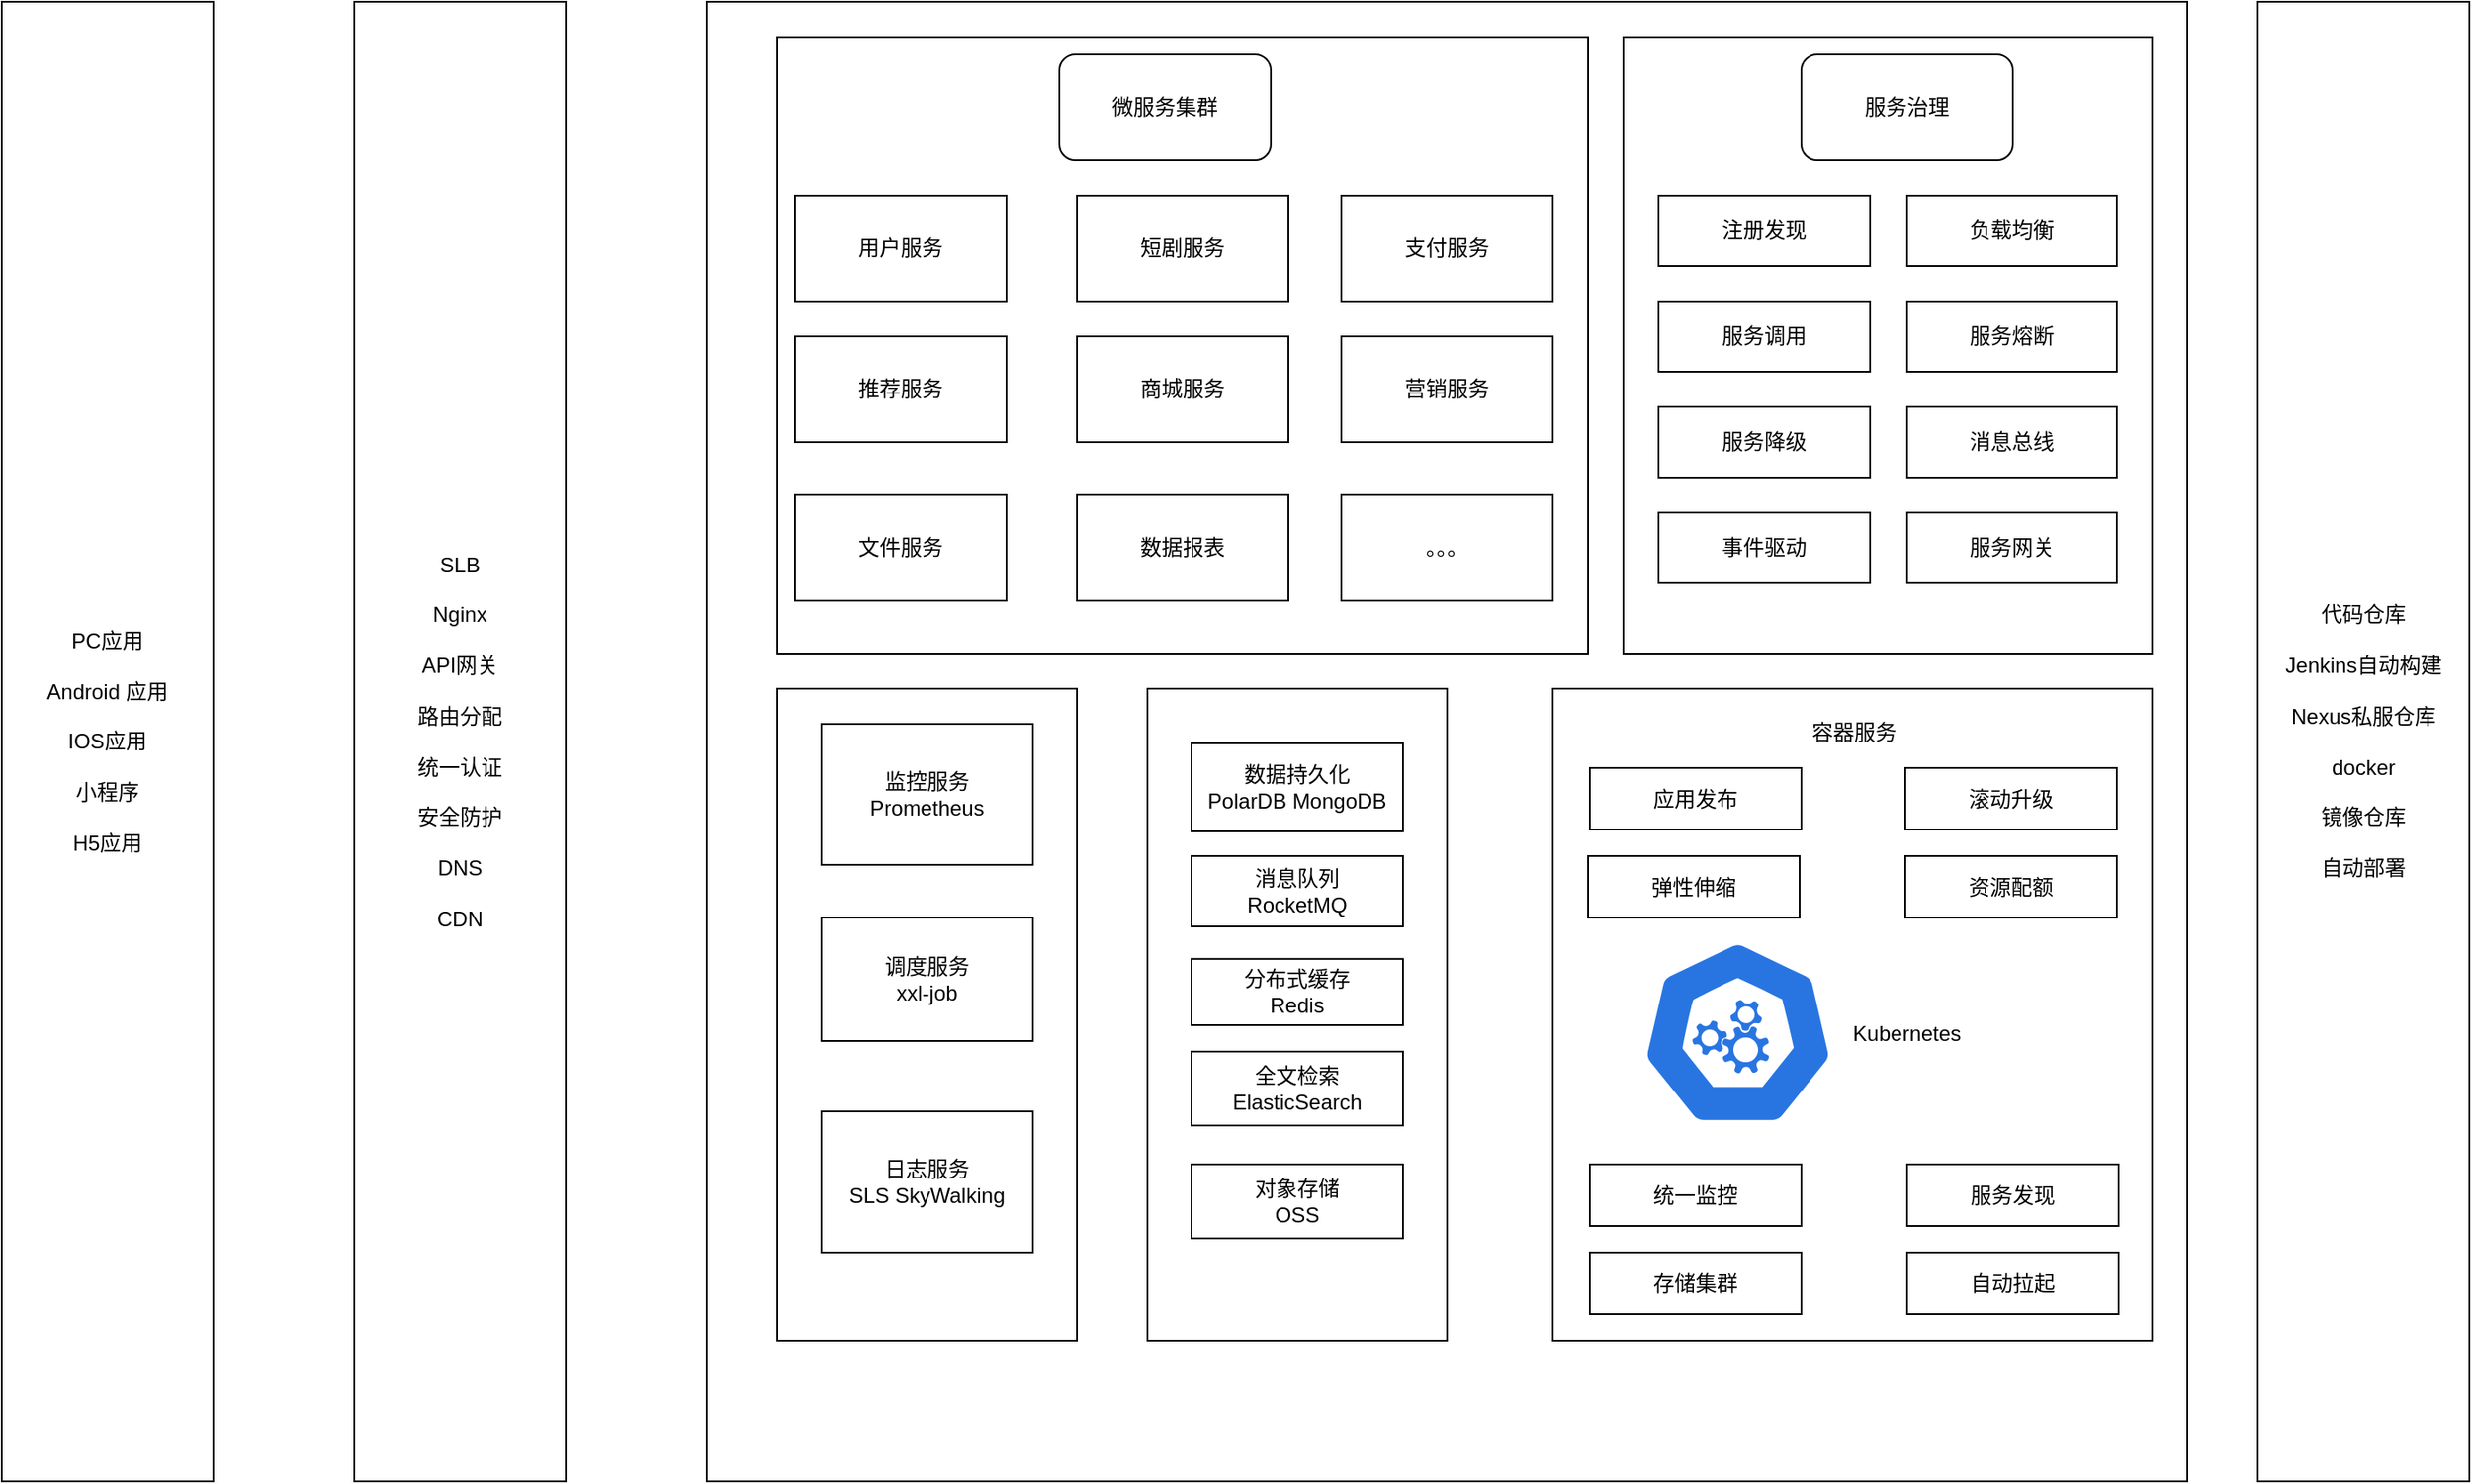 <mxfile version="24.5.4" type="github">
  <diagram name="第 1 页" id="hvREsb8r1cl1gpEjWpVE">
    <mxGraphModel dx="1026" dy="651" grid="1" gridSize="10" guides="1" tooltips="1" connect="1" arrows="1" fold="1" page="1" pageScale="1" pageWidth="827" pageHeight="1169" math="0" shadow="0">
      <root>
        <mxCell id="0" />
        <mxCell id="1" parent="0" />
        <mxCell id="B9XWKBzIaASIvJAbRW1I-8" value="&lt;div&gt;PC应用&lt;/div&gt;&lt;div&gt;&lt;br&gt;&lt;/div&gt;&lt;div&gt;Android 应用&lt;/div&gt;&lt;div&gt;&lt;br&gt;&lt;/div&gt;&lt;div&gt;IOS应用&lt;/div&gt;&lt;div&gt;&lt;br&gt;&lt;/div&gt;&lt;div&gt;小程序&lt;/div&gt;&lt;div&gt;&lt;br&gt;&lt;/div&gt;&lt;div&gt;H5应用&lt;/div&gt;" style="rounded=0;whiteSpace=wrap;html=1;" vertex="1" parent="1">
          <mxGeometry x="160" y="120" width="120" height="840" as="geometry" />
        </mxCell>
        <mxCell id="B9XWKBzIaASIvJAbRW1I-9" value="SLB&lt;div&gt;&lt;br&gt;&lt;/div&gt;&lt;div&gt;Nginx&lt;/div&gt;&lt;div&gt;&lt;br&gt;&lt;/div&gt;&lt;div&gt;API网关&lt;/div&gt;&lt;div&gt;&lt;br&gt;&lt;/div&gt;&lt;div&gt;路由分配&lt;/div&gt;&lt;div&gt;&lt;br&gt;&lt;/div&gt;&lt;div&gt;统一认证&lt;/div&gt;&lt;div&gt;&lt;br&gt;&lt;/div&gt;&lt;div&gt;安全防护&lt;/div&gt;&lt;div&gt;&lt;br&gt;&lt;/div&gt;&lt;div&gt;DNS&lt;/div&gt;&lt;div&gt;&lt;br&gt;&lt;/div&gt;&lt;div&gt;CDN&lt;/div&gt;" style="rounded=0;whiteSpace=wrap;html=1;" vertex="1" parent="1">
          <mxGeometry x="360" y="120" width="120" height="840" as="geometry" />
        </mxCell>
        <mxCell id="B9XWKBzIaASIvJAbRW1I-10" value="" style="rounded=0;whiteSpace=wrap;html=1;" vertex="1" parent="1">
          <mxGeometry x="560" y="120" width="840" height="840" as="geometry" />
        </mxCell>
        <mxCell id="B9XWKBzIaASIvJAbRW1I-11" value="" style="rounded=0;whiteSpace=wrap;html=1;" vertex="1" parent="1">
          <mxGeometry x="600" y="140" width="460" height="350" as="geometry" />
        </mxCell>
        <mxCell id="B9XWKBzIaASIvJAbRW1I-12" value="代码仓库&lt;div&gt;&lt;br&gt;&lt;/div&gt;&lt;div&gt;Jenkins自动构建&lt;/div&gt;&lt;div&gt;&lt;br&gt;&lt;/div&gt;&lt;div&gt;Nexus私服仓库&lt;/div&gt;&lt;div&gt;&lt;br&gt;&lt;/div&gt;&lt;div&gt;docker&lt;/div&gt;&lt;div&gt;&lt;br&gt;&lt;/div&gt;&lt;div&gt;镜像仓库&lt;/div&gt;&lt;div&gt;&lt;br&gt;&lt;/div&gt;&lt;div&gt;自动部署&lt;/div&gt;" style="rounded=0;whiteSpace=wrap;html=1;" vertex="1" parent="1">
          <mxGeometry x="1440" y="120" width="120" height="840" as="geometry" />
        </mxCell>
        <mxCell id="B9XWKBzIaASIvJAbRW1I-13" value="微服务集群" style="rounded=1;whiteSpace=wrap;html=1;" vertex="1" parent="1">
          <mxGeometry x="760" y="150" width="120" height="60" as="geometry" />
        </mxCell>
        <mxCell id="B9XWKBzIaASIvJAbRW1I-14" value="用户服务" style="rounded=0;whiteSpace=wrap;html=1;" vertex="1" parent="1">
          <mxGeometry x="610" y="230" width="120" height="60" as="geometry" />
        </mxCell>
        <mxCell id="B9XWKBzIaASIvJAbRW1I-15" value="短剧服务" style="rounded=0;whiteSpace=wrap;html=1;" vertex="1" parent="1">
          <mxGeometry x="770" y="230" width="120" height="60" as="geometry" />
        </mxCell>
        <mxCell id="B9XWKBzIaASIvJAbRW1I-16" value="支付服务" style="rounded=0;whiteSpace=wrap;html=1;" vertex="1" parent="1">
          <mxGeometry x="920" y="230" width="120" height="60" as="geometry" />
        </mxCell>
        <mxCell id="B9XWKBzIaASIvJAbRW1I-17" value="推荐服务" style="rounded=0;whiteSpace=wrap;html=1;" vertex="1" parent="1">
          <mxGeometry x="610" y="310" width="120" height="60" as="geometry" />
        </mxCell>
        <mxCell id="B9XWKBzIaASIvJAbRW1I-18" value="商城服务" style="rounded=0;whiteSpace=wrap;html=1;" vertex="1" parent="1">
          <mxGeometry x="770" y="310" width="120" height="60" as="geometry" />
        </mxCell>
        <mxCell id="B9XWKBzIaASIvJAbRW1I-19" value="营销服务" style="rounded=0;whiteSpace=wrap;html=1;" vertex="1" parent="1">
          <mxGeometry x="920" y="310" width="120" height="60" as="geometry" />
        </mxCell>
        <mxCell id="B9XWKBzIaASIvJAbRW1I-20" value="文件服务" style="rounded=0;whiteSpace=wrap;html=1;" vertex="1" parent="1">
          <mxGeometry x="610" y="400" width="120" height="60" as="geometry" />
        </mxCell>
        <mxCell id="B9XWKBzIaASIvJAbRW1I-21" value="数据报表" style="rounded=0;whiteSpace=wrap;html=1;" vertex="1" parent="1">
          <mxGeometry x="770" y="400" width="120" height="60" as="geometry" />
        </mxCell>
        <mxCell id="B9XWKBzIaASIvJAbRW1I-22" value="。。。" style="rounded=0;whiteSpace=wrap;html=1;" vertex="1" parent="1">
          <mxGeometry x="920" y="400" width="120" height="60" as="geometry" />
        </mxCell>
        <mxCell id="B9XWKBzIaASIvJAbRW1I-23" value="" style="rounded=0;whiteSpace=wrap;html=1;" vertex="1" parent="1">
          <mxGeometry x="1080" y="140" width="300" height="350" as="geometry" />
        </mxCell>
        <mxCell id="B9XWKBzIaASIvJAbRW1I-24" value="服务治理" style="rounded=1;whiteSpace=wrap;html=1;" vertex="1" parent="1">
          <mxGeometry x="1181" y="150" width="120" height="60" as="geometry" />
        </mxCell>
        <mxCell id="B9XWKBzIaASIvJAbRW1I-25" value="注册发现" style="rounded=0;whiteSpace=wrap;html=1;" vertex="1" parent="1">
          <mxGeometry x="1100" y="230" width="120" height="40" as="geometry" />
        </mxCell>
        <mxCell id="B9XWKBzIaASIvJAbRW1I-26" value="负载均衡" style="rounded=0;whiteSpace=wrap;html=1;" vertex="1" parent="1">
          <mxGeometry x="1241" y="230" width="119" height="40" as="geometry" />
        </mxCell>
        <mxCell id="B9XWKBzIaASIvJAbRW1I-31" value="服务调用" style="rounded=0;whiteSpace=wrap;html=1;" vertex="1" parent="1">
          <mxGeometry x="1100" y="290" width="120" height="40" as="geometry" />
        </mxCell>
        <mxCell id="B9XWKBzIaASIvJAbRW1I-32" value="服务熔断" style="rounded=0;whiteSpace=wrap;html=1;" vertex="1" parent="1">
          <mxGeometry x="1241" y="290" width="119" height="40" as="geometry" />
        </mxCell>
        <mxCell id="B9XWKBzIaASIvJAbRW1I-33" value="服务降级" style="rounded=0;whiteSpace=wrap;html=1;" vertex="1" parent="1">
          <mxGeometry x="1100" y="350" width="120" height="40" as="geometry" />
        </mxCell>
        <mxCell id="B9XWKBzIaASIvJAbRW1I-34" value="消息总线" style="rounded=0;whiteSpace=wrap;html=1;" vertex="1" parent="1">
          <mxGeometry x="1241" y="350" width="119" height="40" as="geometry" />
        </mxCell>
        <mxCell id="B9XWKBzIaASIvJAbRW1I-35" value="事件驱动" style="rounded=0;whiteSpace=wrap;html=1;" vertex="1" parent="1">
          <mxGeometry x="1100" y="410" width="120" height="40" as="geometry" />
        </mxCell>
        <mxCell id="B9XWKBzIaASIvJAbRW1I-36" value="服务网关" style="rounded=0;whiteSpace=wrap;html=1;" vertex="1" parent="1">
          <mxGeometry x="1241" y="410" width="119" height="40" as="geometry" />
        </mxCell>
        <mxCell id="B9XWKBzIaASIvJAbRW1I-37" value="" style="rounded=0;whiteSpace=wrap;html=1;" vertex="1" parent="1">
          <mxGeometry x="600" y="510" width="170" height="370" as="geometry" />
        </mxCell>
        <mxCell id="B9XWKBzIaASIvJAbRW1I-38" value="调度服务&lt;div&gt;xxl-job&lt;/div&gt;" style="rounded=0;whiteSpace=wrap;html=1;" vertex="1" parent="1">
          <mxGeometry x="625" y="640" width="120" height="70" as="geometry" />
        </mxCell>
        <mxCell id="B9XWKBzIaASIvJAbRW1I-39" value="日志服务&lt;div&gt;SLS SkyWalking&lt;/div&gt;" style="rounded=0;whiteSpace=wrap;html=1;" vertex="1" parent="1">
          <mxGeometry x="625" y="750" width="120" height="80" as="geometry" />
        </mxCell>
        <mxCell id="B9XWKBzIaASIvJAbRW1I-41" value="监控服务&lt;div&gt;Prometheus&lt;/div&gt;" style="rounded=0;whiteSpace=wrap;html=1;" vertex="1" parent="1">
          <mxGeometry x="625" y="530" width="120" height="80" as="geometry" />
        </mxCell>
        <mxCell id="B9XWKBzIaASIvJAbRW1I-42" value="" style="rounded=0;whiteSpace=wrap;html=1;" vertex="1" parent="1">
          <mxGeometry x="810" y="510" width="170" height="370" as="geometry" />
        </mxCell>
        <mxCell id="B9XWKBzIaASIvJAbRW1I-43" value="消息队列&lt;div&gt;RocketMQ&lt;/div&gt;" style="rounded=0;whiteSpace=wrap;html=1;" vertex="1" parent="1">
          <mxGeometry x="835" y="605" width="120" height="40" as="geometry" />
        </mxCell>
        <mxCell id="B9XWKBzIaASIvJAbRW1I-44" value="分布式缓存&lt;div&gt;Redis&lt;/div&gt;" style="rounded=0;whiteSpace=wrap;html=1;" vertex="1" parent="1">
          <mxGeometry x="835" y="663.4" width="120" height="37.6" as="geometry" />
        </mxCell>
        <mxCell id="B9XWKBzIaASIvJAbRW1I-45" value="全文检索&lt;div&gt;ElasticSearch&lt;/div&gt;" style="rounded=0;whiteSpace=wrap;html=1;" vertex="1" parent="1">
          <mxGeometry x="835" y="716" width="120" height="42" as="geometry" />
        </mxCell>
        <mxCell id="B9XWKBzIaASIvJAbRW1I-46" value="数据持久化&lt;div&gt;PolarDB MongoDB&lt;/div&gt;" style="rounded=0;whiteSpace=wrap;html=1;" vertex="1" parent="1">
          <mxGeometry x="835" y="541" width="120" height="50" as="geometry" />
        </mxCell>
        <mxCell id="B9XWKBzIaASIvJAbRW1I-49" value="" style="rounded=0;whiteSpace=wrap;html=1;" vertex="1" parent="1">
          <mxGeometry x="1040" y="510" width="340" height="370" as="geometry" />
        </mxCell>
        <mxCell id="B9XWKBzIaASIvJAbRW1I-50" value="容器服务" style="text;html=1;align=center;verticalAlign=middle;whiteSpace=wrap;rounded=0;" vertex="1" parent="1">
          <mxGeometry x="1181" y="520" width="60" height="30" as="geometry" />
        </mxCell>
        <mxCell id="B9XWKBzIaASIvJAbRW1I-51" value="应用发布" style="rounded=0;whiteSpace=wrap;html=1;" vertex="1" parent="1">
          <mxGeometry x="1061" y="555" width="120" height="35" as="geometry" />
        </mxCell>
        <mxCell id="B9XWKBzIaASIvJAbRW1I-52" value="滚动升级" style="rounded=0;whiteSpace=wrap;html=1;" vertex="1" parent="1">
          <mxGeometry x="1240" y="555" width="120" height="35" as="geometry" />
        </mxCell>
        <mxCell id="B9XWKBzIaASIvJAbRW1I-54" value="弹性伸缩" style="rounded=0;whiteSpace=wrap;html=1;" vertex="1" parent="1">
          <mxGeometry x="1060" y="605" width="120" height="35" as="geometry" />
        </mxCell>
        <mxCell id="B9XWKBzIaASIvJAbRW1I-55" value="资源配额" style="rounded=0;whiteSpace=wrap;html=1;" vertex="1" parent="1">
          <mxGeometry x="1240" y="605" width="120" height="35" as="geometry" />
        </mxCell>
        <mxCell id="B9XWKBzIaASIvJAbRW1I-57" value="" style="aspect=fixed;sketch=0;html=1;dashed=0;whitespace=wrap;verticalLabelPosition=bottom;verticalAlign=top;fillColor=#2875E2;strokeColor=#ffffff;points=[[0.005,0.63,0],[0.1,0.2,0],[0.9,0.2,0],[0.5,0,0],[0.995,0.63,0],[0.72,0.99,0],[0.5,1,0],[0.28,0.99,0]];shape=mxgraph.kubernetes.icon2;prIcon=control_plane" vertex="1" parent="1">
          <mxGeometry x="1090" y="652.4" width="110" height="105.6" as="geometry" />
        </mxCell>
        <mxCell id="B9XWKBzIaASIvJAbRW1I-58" value="Kubernetes" style="text;html=1;align=center;verticalAlign=middle;whiteSpace=wrap;rounded=0;" vertex="1" parent="1">
          <mxGeometry x="1176" y="654" width="130" height="104" as="geometry" />
        </mxCell>
        <mxCell id="B9XWKBzIaASIvJAbRW1I-60" value="统一监控" style="rounded=0;whiteSpace=wrap;html=1;" vertex="1" parent="1">
          <mxGeometry x="1061" y="780" width="120" height="35" as="geometry" />
        </mxCell>
        <mxCell id="B9XWKBzIaASIvJAbRW1I-61" value="服务发现" style="rounded=0;whiteSpace=wrap;html=1;" vertex="1" parent="1">
          <mxGeometry x="1241" y="780" width="120" height="35" as="geometry" />
        </mxCell>
        <mxCell id="B9XWKBzIaASIvJAbRW1I-62" value="存储集群" style="rounded=0;whiteSpace=wrap;html=1;" vertex="1" parent="1">
          <mxGeometry x="1061" y="830" width="120" height="35" as="geometry" />
        </mxCell>
        <mxCell id="B9XWKBzIaASIvJAbRW1I-63" value="自动拉起" style="rounded=0;whiteSpace=wrap;html=1;" vertex="1" parent="1">
          <mxGeometry x="1241" y="830" width="120" height="35" as="geometry" />
        </mxCell>
        <mxCell id="B9XWKBzIaASIvJAbRW1I-64" value="对象存储&lt;div&gt;OSS&lt;/div&gt;" style="rounded=0;whiteSpace=wrap;html=1;" vertex="1" parent="1">
          <mxGeometry x="835" y="780" width="120" height="42" as="geometry" />
        </mxCell>
      </root>
    </mxGraphModel>
  </diagram>
</mxfile>
